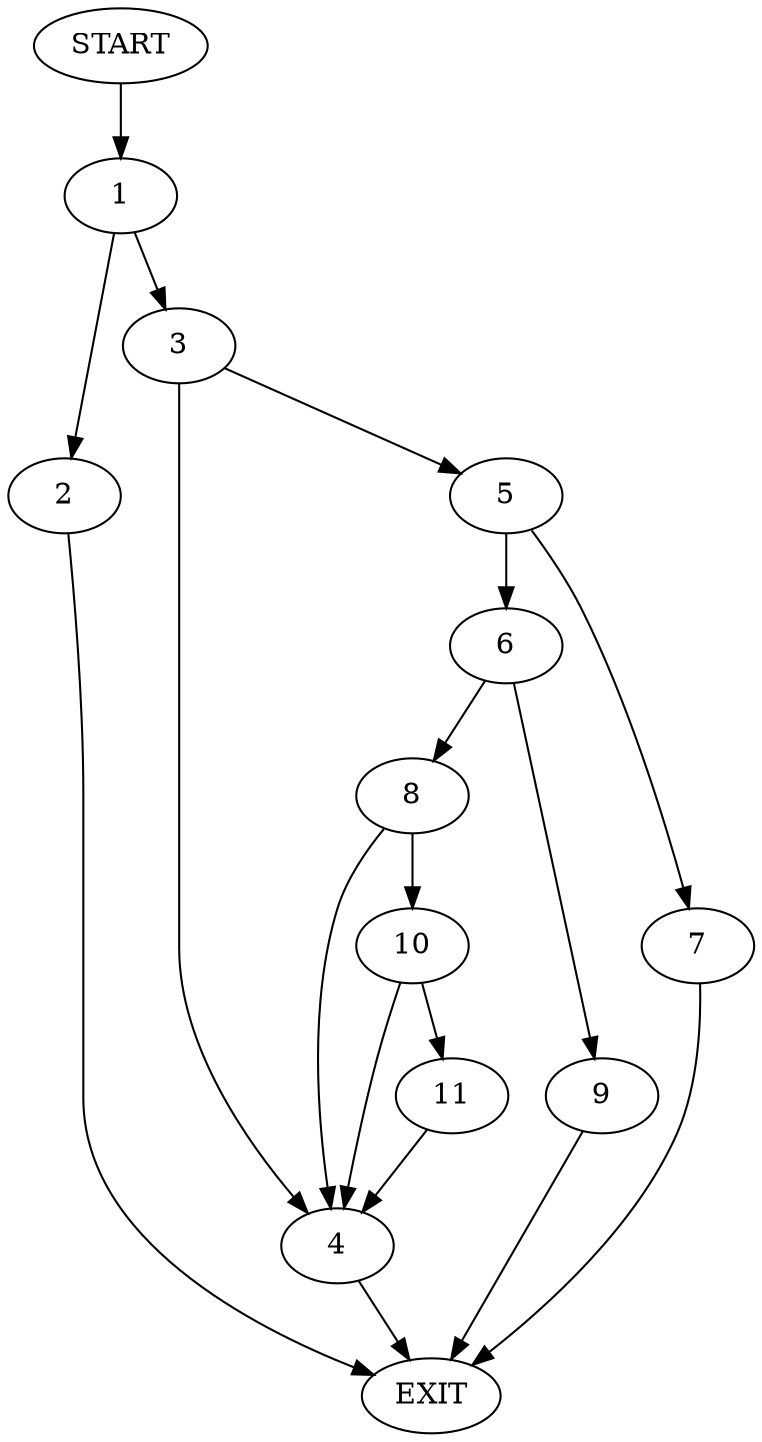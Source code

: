 digraph {
0 [label="START"]
12 [label="EXIT"]
0 -> 1
1 -> 2
1 -> 3
2 -> 12
3 -> 4
3 -> 5
4 -> 12
5 -> 6
5 -> 7
6 -> 8
6 -> 9
7 -> 12
8 -> 4
8 -> 10
9 -> 12
10 -> 4
10 -> 11
11 -> 4
}
